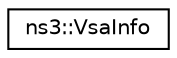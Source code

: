 digraph "Graphical Class Hierarchy"
{
 // LATEX_PDF_SIZE
  edge [fontname="Helvetica",fontsize="10",labelfontname="Helvetica",labelfontsize="10"];
  node [fontname="Helvetica",fontsize="10",shape=record];
  rankdir="LR";
  Node0 [label="ns3::VsaInfo",height=0.2,width=0.4,color="black", fillcolor="white", style="filled",URL="$structns3_1_1_vsa_info.html",tooltip=" "];
}
